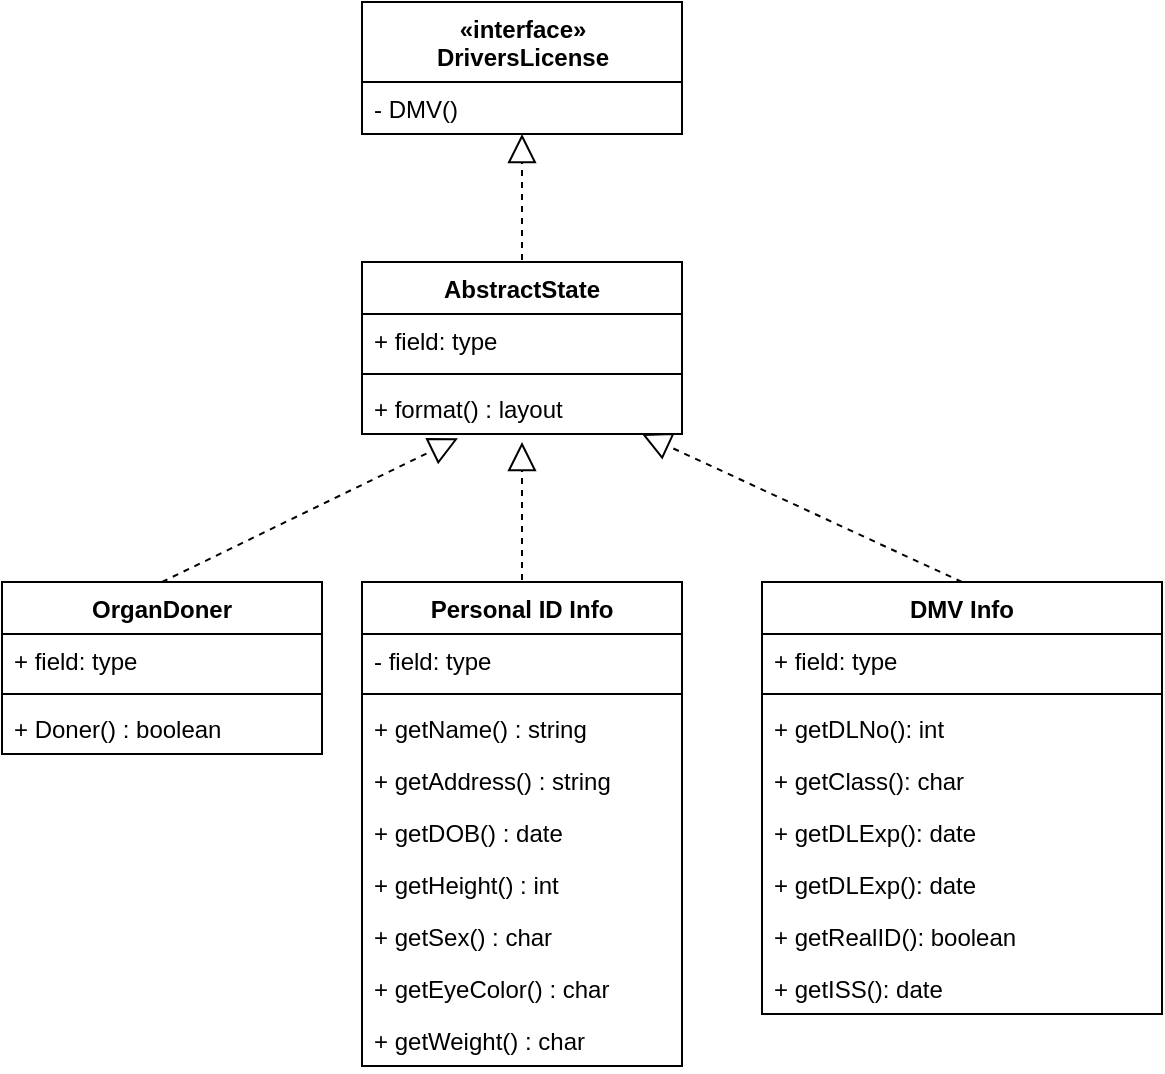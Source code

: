 <mxfile version="12.1.3" type="github" pages="1">
  <diagram id="J0291UpoqYQ95CO8GUpy" name="Page-1">
    <mxGraphModel dx="794" dy="446" grid="1" gridSize="10" guides="1" tooltips="1" connect="1" arrows="1" fold="1" page="1" pageScale="1" pageWidth="850" pageHeight="1100" math="0" shadow="0">
      <root>
        <mxCell id="0"/>
        <mxCell id="1" parent="0"/>
        <mxCell id="UKmyg2PwLch9gKuRHwUI-1" value="«interface»&lt;br&gt;&lt;b&gt;DriversLicense&lt;/b&gt;" style="swimlane;fontStyle=1;align=center;verticalAlign=top;childLayout=stackLayout;horizontal=1;startSize=40;horizontalStack=0;resizeParent=1;resizeParentMax=0;resizeLast=0;collapsible=1;marginBottom=0;html=1;collapsible=1;swimlaneLine=1;" vertex="1" parent="1">
          <mxGeometry x="360" y="80" width="160" height="66" as="geometry"/>
        </mxCell>
        <mxCell id="UKmyg2PwLch9gKuRHwUI-2" value="- DMV()" style="text;strokeColor=none;fillColor=none;align=left;verticalAlign=top;spacingLeft=4;spacingRight=4;overflow=hidden;rotatable=0;points=[[0,0.5],[1,0.5]];portConstraint=eastwest;" vertex="1" parent="UKmyg2PwLch9gKuRHwUI-1">
          <mxGeometry y="40" width="160" height="26" as="geometry"/>
        </mxCell>
        <mxCell id="UKmyg2PwLch9gKuRHwUI-3" value="Personal ID Info" style="swimlane;fontStyle=1;align=center;verticalAlign=top;childLayout=stackLayout;horizontal=1;startSize=26;horizontalStack=0;resizeParent=1;resizeParentMax=0;resizeLast=0;collapsible=1;marginBottom=0;" vertex="1" parent="1">
          <mxGeometry x="360" y="370" width="160" height="242" as="geometry"/>
        </mxCell>
        <mxCell id="UKmyg2PwLch9gKuRHwUI-4" value="- field: type" style="text;strokeColor=none;fillColor=none;align=left;verticalAlign=top;spacingLeft=4;spacingRight=4;overflow=hidden;rotatable=0;points=[[0,0.5],[1,0.5]];portConstraint=eastwest;" vertex="1" parent="UKmyg2PwLch9gKuRHwUI-3">
          <mxGeometry y="26" width="160" height="26" as="geometry"/>
        </mxCell>
        <mxCell id="UKmyg2PwLch9gKuRHwUI-5" value="" style="line;strokeWidth=1;fillColor=none;align=left;verticalAlign=middle;spacingTop=-1;spacingLeft=3;spacingRight=3;rotatable=0;labelPosition=right;points=[];portConstraint=eastwest;" vertex="1" parent="UKmyg2PwLch9gKuRHwUI-3">
          <mxGeometry y="52" width="160" height="8" as="geometry"/>
        </mxCell>
        <mxCell id="UKmyg2PwLch9gKuRHwUI-6" value="+ getName() : string" style="text;strokeColor=none;fillColor=none;align=left;verticalAlign=top;spacingLeft=4;spacingRight=4;overflow=hidden;rotatable=0;points=[[0,0.5],[1,0.5]];portConstraint=eastwest;" vertex="1" parent="UKmyg2PwLch9gKuRHwUI-3">
          <mxGeometry y="60" width="160" height="26" as="geometry"/>
        </mxCell>
        <mxCell id="UKmyg2PwLch9gKuRHwUI-7" value="+ getAddress() : string" style="text;strokeColor=none;fillColor=none;align=left;verticalAlign=top;spacingLeft=4;spacingRight=4;overflow=hidden;rotatable=0;points=[[0,0.5],[1,0.5]];portConstraint=eastwest;" vertex="1" parent="UKmyg2PwLch9gKuRHwUI-3">
          <mxGeometry y="86" width="160" height="26" as="geometry"/>
        </mxCell>
        <mxCell id="UKmyg2PwLch9gKuRHwUI-8" value="+ getDOB() : date" style="text;strokeColor=none;fillColor=none;align=left;verticalAlign=top;spacingLeft=4;spacingRight=4;overflow=hidden;rotatable=0;points=[[0,0.5],[1,0.5]];portConstraint=eastwest;" vertex="1" parent="UKmyg2PwLch9gKuRHwUI-3">
          <mxGeometry y="112" width="160" height="26" as="geometry"/>
        </mxCell>
        <mxCell id="UKmyg2PwLch9gKuRHwUI-20" value="+ getHeight() : int" style="text;strokeColor=none;fillColor=none;align=left;verticalAlign=top;spacingLeft=4;spacingRight=4;overflow=hidden;rotatable=0;points=[[0,0.5],[1,0.5]];portConstraint=eastwest;" vertex="1" parent="UKmyg2PwLch9gKuRHwUI-3">
          <mxGeometry y="138" width="160" height="26" as="geometry"/>
        </mxCell>
        <mxCell id="UKmyg2PwLch9gKuRHwUI-21" value="+ getSex() : char" style="text;strokeColor=none;fillColor=none;align=left;verticalAlign=top;spacingLeft=4;spacingRight=4;overflow=hidden;rotatable=0;points=[[0,0.5],[1,0.5]];portConstraint=eastwest;" vertex="1" parent="UKmyg2PwLch9gKuRHwUI-3">
          <mxGeometry y="164" width="160" height="26" as="geometry"/>
        </mxCell>
        <mxCell id="UKmyg2PwLch9gKuRHwUI-22" value="+ getEyeColor() : char" style="text;strokeColor=none;fillColor=none;align=left;verticalAlign=top;spacingLeft=4;spacingRight=4;overflow=hidden;rotatable=0;points=[[0,0.5],[1,0.5]];portConstraint=eastwest;" vertex="1" parent="UKmyg2PwLch9gKuRHwUI-3">
          <mxGeometry y="190" width="160" height="26" as="geometry"/>
        </mxCell>
        <mxCell id="UKmyg2PwLch9gKuRHwUI-23" value="+ getWeight() : char" style="text;strokeColor=none;fillColor=none;align=left;verticalAlign=top;spacingLeft=4;spacingRight=4;overflow=hidden;rotatable=0;points=[[0,0.5],[1,0.5]];portConstraint=eastwest;" vertex="1" parent="UKmyg2PwLch9gKuRHwUI-3">
          <mxGeometry y="216" width="160" height="26" as="geometry"/>
        </mxCell>
        <mxCell id="UKmyg2PwLch9gKuRHwUI-9" style="rounded=1;orthogonalLoop=1;jettySize=auto;html=1;entryX=0.513;entryY=1.038;entryDx=0;entryDy=0;entryPerimeter=0;orthogonal=1;endArrow=block;endFill=0;endSize=12;dashed=1;" edge="1" parent="1">
          <mxGeometry relative="1" as="geometry">
            <mxPoint x="440" y="146" as="targetPoint"/>
            <mxPoint x="440" y="215" as="sourcePoint"/>
          </mxGeometry>
        </mxCell>
        <mxCell id="UKmyg2PwLch9gKuRHwUI-10" value="AbstractState" style="swimlane;fontStyle=1;align=center;verticalAlign=top;childLayout=stackLayout;horizontal=1;startSize=26;horizontalStack=0;resizeParent=1;resizeParentMax=0;resizeLast=0;collapsible=1;marginBottom=0;" vertex="1" parent="1">
          <mxGeometry x="360" y="210" width="160" height="86" as="geometry"/>
        </mxCell>
        <mxCell id="UKmyg2PwLch9gKuRHwUI-11" value="+ field: type" style="text;strokeColor=none;fillColor=none;align=left;verticalAlign=top;spacingLeft=4;spacingRight=4;overflow=hidden;rotatable=0;points=[[0,0.5],[1,0.5]];portConstraint=eastwest;" vertex="1" parent="UKmyg2PwLch9gKuRHwUI-10">
          <mxGeometry y="26" width="160" height="26" as="geometry"/>
        </mxCell>
        <mxCell id="UKmyg2PwLch9gKuRHwUI-12" value="" style="line;strokeWidth=1;fillColor=none;align=left;verticalAlign=middle;spacingTop=-1;spacingLeft=3;spacingRight=3;rotatable=0;labelPosition=right;points=[];portConstraint=eastwest;" vertex="1" parent="UKmyg2PwLch9gKuRHwUI-10">
          <mxGeometry y="52" width="160" height="8" as="geometry"/>
        </mxCell>
        <mxCell id="UKmyg2PwLch9gKuRHwUI-13" value="+ format() : layout" style="text;strokeColor=none;fillColor=none;align=left;verticalAlign=top;spacingLeft=4;spacingRight=4;overflow=hidden;rotatable=0;points=[[0,0.5],[1,0.5]];portConstraint=eastwest;" vertex="1" parent="UKmyg2PwLch9gKuRHwUI-10">
          <mxGeometry y="60" width="160" height="26" as="geometry"/>
        </mxCell>
        <mxCell id="UKmyg2PwLch9gKuRHwUI-14" style="rounded=1;orthogonalLoop=1;jettySize=auto;html=1;entryX=0.513;entryY=1.038;entryDx=0;entryDy=0;entryPerimeter=0;orthogonal=1;endArrow=block;endFill=0;endSize=12;dashed=1;" edge="1" parent="1">
          <mxGeometry relative="1" as="geometry">
            <mxPoint x="440" y="300" as="targetPoint"/>
            <mxPoint x="440" y="369" as="sourcePoint"/>
          </mxGeometry>
        </mxCell>
        <mxCell id="UKmyg2PwLch9gKuRHwUI-15" value="DMV Info" style="swimlane;fontStyle=1;align=center;verticalAlign=top;childLayout=stackLayout;horizontal=1;startSize=26;horizontalStack=0;resizeParent=1;resizeParentMax=0;resizeLast=0;collapsible=1;marginBottom=0;" vertex="1" parent="1">
          <mxGeometry x="560" y="370" width="200" height="216" as="geometry"/>
        </mxCell>
        <mxCell id="UKmyg2PwLch9gKuRHwUI-16" value="+ field: type" style="text;strokeColor=none;fillColor=none;align=left;verticalAlign=top;spacingLeft=4;spacingRight=4;overflow=hidden;rotatable=0;points=[[0,0.5],[1,0.5]];portConstraint=eastwest;" vertex="1" parent="UKmyg2PwLch9gKuRHwUI-15">
          <mxGeometry y="26" width="200" height="26" as="geometry"/>
        </mxCell>
        <mxCell id="UKmyg2PwLch9gKuRHwUI-17" value="" style="line;strokeWidth=1;fillColor=none;align=left;verticalAlign=middle;spacingTop=-1;spacingLeft=3;spacingRight=3;rotatable=0;labelPosition=right;points=[];portConstraint=eastwest;" vertex="1" parent="UKmyg2PwLch9gKuRHwUI-15">
          <mxGeometry y="52" width="200" height="8" as="geometry"/>
        </mxCell>
        <mxCell id="UKmyg2PwLch9gKuRHwUI-18" value="+ getDLNo(): int" style="text;strokeColor=none;fillColor=none;align=left;verticalAlign=top;spacingLeft=4;spacingRight=4;overflow=hidden;rotatable=0;points=[[0,0.5],[1,0.5]];portConstraint=eastwest;" vertex="1" parent="UKmyg2PwLch9gKuRHwUI-15">
          <mxGeometry y="60" width="200" height="26" as="geometry"/>
        </mxCell>
        <mxCell id="UKmyg2PwLch9gKuRHwUI-25" value="+ getClass(): char" style="text;strokeColor=none;fillColor=none;align=left;verticalAlign=top;spacingLeft=4;spacingRight=4;overflow=hidden;rotatable=0;points=[[0,0.5],[1,0.5]];portConstraint=eastwest;" vertex="1" parent="UKmyg2PwLch9gKuRHwUI-15">
          <mxGeometry y="86" width="200" height="26" as="geometry"/>
        </mxCell>
        <mxCell id="UKmyg2PwLch9gKuRHwUI-26" value="+ getDLExp(): date" style="text;strokeColor=none;fillColor=none;align=left;verticalAlign=top;spacingLeft=4;spacingRight=4;overflow=hidden;rotatable=0;points=[[0,0.5],[1,0.5]];portConstraint=eastwest;" vertex="1" parent="UKmyg2PwLch9gKuRHwUI-15">
          <mxGeometry y="112" width="200" height="26" as="geometry"/>
        </mxCell>
        <mxCell id="UKmyg2PwLch9gKuRHwUI-27" value="+ getDLExp(): date" style="text;strokeColor=none;fillColor=none;align=left;verticalAlign=top;spacingLeft=4;spacingRight=4;overflow=hidden;rotatable=0;points=[[0,0.5],[1,0.5]];portConstraint=eastwest;" vertex="1" parent="UKmyg2PwLch9gKuRHwUI-15">
          <mxGeometry y="138" width="200" height="26" as="geometry"/>
        </mxCell>
        <mxCell id="UKmyg2PwLch9gKuRHwUI-28" value="+ getRealID(): boolean" style="text;strokeColor=none;fillColor=none;align=left;verticalAlign=top;spacingLeft=4;spacingRight=4;overflow=hidden;rotatable=0;points=[[0,0.5],[1,0.5]];portConstraint=eastwest;" vertex="1" parent="UKmyg2PwLch9gKuRHwUI-15">
          <mxGeometry y="164" width="200" height="26" as="geometry"/>
        </mxCell>
        <mxCell id="UKmyg2PwLch9gKuRHwUI-34" value="+ getISS(): date" style="text;strokeColor=none;fillColor=none;align=left;verticalAlign=top;spacingLeft=4;spacingRight=4;overflow=hidden;rotatable=0;points=[[0,0.5],[1,0.5]];portConstraint=eastwest;" vertex="1" parent="UKmyg2PwLch9gKuRHwUI-15">
          <mxGeometry y="190" width="200" height="26" as="geometry"/>
        </mxCell>
        <mxCell id="UKmyg2PwLch9gKuRHwUI-24" style="rounded=1;orthogonalLoop=1;jettySize=auto;html=1;entryX=0.513;entryY=1.038;entryDx=0;entryDy=0;entryPerimeter=0;orthogonal=1;endArrow=block;endFill=0;endSize=12;dashed=1;exitX=0.5;exitY=0;exitDx=0;exitDy=0;" edge="1" parent="1" source="UKmyg2PwLch9gKuRHwUI-15">
          <mxGeometry relative="1" as="geometry">
            <mxPoint x="500" y="296" as="targetPoint"/>
            <mxPoint x="500" y="365" as="sourcePoint"/>
          </mxGeometry>
        </mxCell>
        <mxCell id="UKmyg2PwLch9gKuRHwUI-29" value="OrganDoner" style="swimlane;fontStyle=1;align=center;verticalAlign=top;childLayout=stackLayout;horizontal=1;startSize=26;horizontalStack=0;resizeParent=1;resizeParentMax=0;resizeLast=0;collapsible=1;marginBottom=0;" vertex="1" parent="1">
          <mxGeometry x="180" y="370" width="160" height="86" as="geometry"/>
        </mxCell>
        <mxCell id="UKmyg2PwLch9gKuRHwUI-30" value="+ field: type" style="text;strokeColor=none;fillColor=none;align=left;verticalAlign=top;spacingLeft=4;spacingRight=4;overflow=hidden;rotatable=0;points=[[0,0.5],[1,0.5]];portConstraint=eastwest;" vertex="1" parent="UKmyg2PwLch9gKuRHwUI-29">
          <mxGeometry y="26" width="160" height="26" as="geometry"/>
        </mxCell>
        <mxCell id="UKmyg2PwLch9gKuRHwUI-31" value="" style="line;strokeWidth=1;fillColor=none;align=left;verticalAlign=middle;spacingTop=-1;spacingLeft=3;spacingRight=3;rotatable=0;labelPosition=right;points=[];portConstraint=eastwest;" vertex="1" parent="UKmyg2PwLch9gKuRHwUI-29">
          <mxGeometry y="52" width="160" height="8" as="geometry"/>
        </mxCell>
        <mxCell id="UKmyg2PwLch9gKuRHwUI-32" value="+ Doner() : boolean" style="text;strokeColor=none;fillColor=none;align=left;verticalAlign=top;spacingLeft=4;spacingRight=4;overflow=hidden;rotatable=0;points=[[0,0.5],[1,0.5]];portConstraint=eastwest;" vertex="1" parent="UKmyg2PwLch9gKuRHwUI-29">
          <mxGeometry y="60" width="160" height="26" as="geometry"/>
        </mxCell>
        <mxCell id="UKmyg2PwLch9gKuRHwUI-33" style="rounded=1;orthogonalLoop=1;jettySize=auto;html=1;entryX=0.3;entryY=1.082;entryDx=0;entryDy=0;entryPerimeter=0;orthogonal=1;endArrow=block;endFill=0;endSize=12;dashed=1;exitX=0.5;exitY=0;exitDx=0;exitDy=0;" edge="1" parent="1" source="UKmyg2PwLch9gKuRHwUI-29" target="UKmyg2PwLch9gKuRHwUI-13">
          <mxGeometry relative="1" as="geometry">
            <mxPoint x="209.5" y="301" as="targetPoint"/>
            <mxPoint x="209.5" y="370" as="sourcePoint"/>
          </mxGeometry>
        </mxCell>
      </root>
    </mxGraphModel>
  </diagram>
</mxfile>
